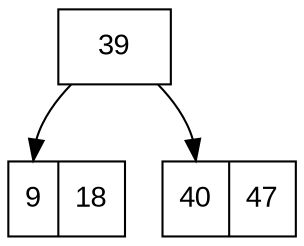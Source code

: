 digraph BST {
  node [fontname="Arial", shape=record];



	20 [label = " 39"]
	818 [ label="<9>9 | 18 " ];
	20->818:9 ;
	4047[ label="<x> 40 | 47"];
	20->4047:x;

	/* 2039 [label="9, 20, 39", shape=oval color=grey40, fontcolor=grey40]; */
	/* 818[label="8, 18", shape=oval ] */
	/* 2039->818; */
	/* 2039->30 */
	/* 4047[label="40, 47", shape=oval] */
	/* 2039->4047; */
}
